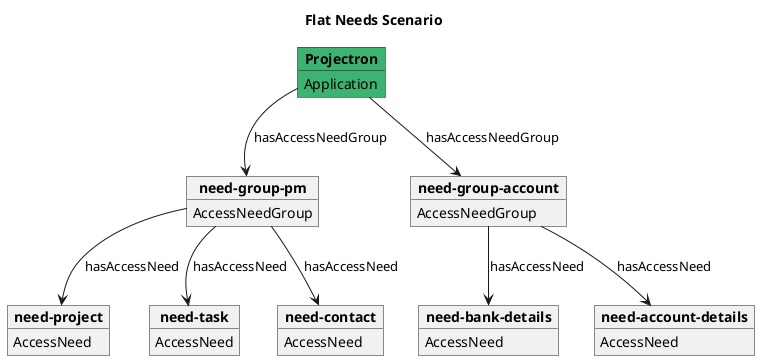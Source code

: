 @startuml
title "Flat Needs Scenario"
hide empty fields
hide empty methods

object "**Projectron**" as Application #MediumSeaGreen {
    Application
}

object "**need-group-pm**" as Group1 {
    AccessNeedGroup
}

object "**need-project**" as Group1Need1 {
    AccessNeed
}

object "**need-task**" as Group1Need2 {
    AccessNeed
}

object "**need-contact**" as Group1Need3 {
    AccessNeed
}

object "**need-group-account**" as Group2 {
    AccessNeedGroup
}

object "**need-bank-details**" as Group2Need1 {
    AccessNeed
}

object "**need-account-details**" as Group2Need2 {
    AccessNeed
}

Application --> Group1: hasAccessNeedGroup
Application --> Group2: hasAccessNeedGroup

Group1 -down-> Group1Need1: hasAccessNeed
Group1 -down-> Group1Need2: hasAccessNeed
Group1 -down-> Group1Need3: hasAccessNeed

Group2 --> Group2Need1: hasAccessNeed
Group2 --> Group2Need2: hasAccessNeed

@enduml

@startuml
title "Nested Needs Scenario"
hide empty fields
hide empty methods

object "**Projectron**" as Application #MediumSeaGreen {
    Application
}

object "**need-group-pm**" as Group1 {
    AccessNeedGroup
}

object "**need-project**" as Group1Need1 {
    AccessNeed
}

object "**need-task**" as Group1Need2 {
    AccessNeed
}

object "**need-task-contact**" as Group1Need3 {
    AccessNeed
}

object "**need-project-contact**" as Group1Need4 {
    AccessNeed
}

object "**need-group-account**" as Group2 {
    AccessNeedGroup
}

object "**need-contact-details**" as Group2Need1 {
    AccessNeed
}


object "**need-bank-details**" as Group2Need2 {
    AccessNeed
}

object "**need-account-details**" as Group2Need3 {
    AccessNeed
}

Application --> Group1: hasAccessNeedGroup
Application --> Group2: hasAccessNeedGroup

Group1 --> Group1Need1: hasAccessNeed
Group1 --> Group1Need2: hasAccessNeed

Group1Need1 --> Group1Need4: hasAccessNeed
Group1Need2 --> Group1Need3: hasAccessNeed

Group2 --> Group2Need1: hasAccessNeed
Group2 --> Group2Need3: hasAccessNeed

Group2Need1 --> Group2Need2: hasAccessNeed


@enduml

@startuml
title "Inherited Needs Scenario"
hide empty fields
hide empty methods

object "**Projectron**" as Application #MediumSeaGreen {
    Application
}

object "**need-group-pm**" as Group1 {
    AccessNeedGroup
}

object "**need-project**" as Group1Need1 {
    AccessNeed
}

object "**need-task**" as Group1Need2 {
    AccessNeed
}

object "**need-task-contact**" as Group1Need3 {
    AccessNeed
}

object "**need-project-contact**" as Group1Need4 {
    AccessNeed
}

object "**need-group-account**" as Group2 {
    AccessNeedGroup
}

object "**need-contact-details**" as Group2Need1 {
    AccessNeed
}


object "**need-bank-details**" as Group2Need2 {
    AccessNeed
}

object "**need-account-details**" as Group2Need3 {
    AccessNeed
}

object "**need-group-contact**" as Group3 {
    AccessNeedGroup
}

object "**need-contact**" as Group3Need1 {
    AccessNeed
}


Application -down-> Group1: hasAccessNeedGroup
Application -down-> Group2: hasAccessNeedGroup
Application -down-> Group3: hasAccessNeedGroup

Group1 --> Group1Need1: hasAccessNeed
Group1 --> Group1Need2: hasAccessNeed

Group1Need1 --> Group1Need4: hasAccessNeed
Group1Need2 --> Group1Need3: hasAccessNeed

Group2 --> Group2Need1: hasAccessNeed
Group2 --> Group2Need3: hasAccessNeed

Group2Need1 --> Group2Need2: hasAccessNeed

Group3 --> Group3Need1: hasAccessNeed
Group1Need3 -up-> Group3Need1 #line.dashed : inheritsFrom
Group1Need4 -up-> Group3Need1 #line.dashed : inheritsFrom

@enduml